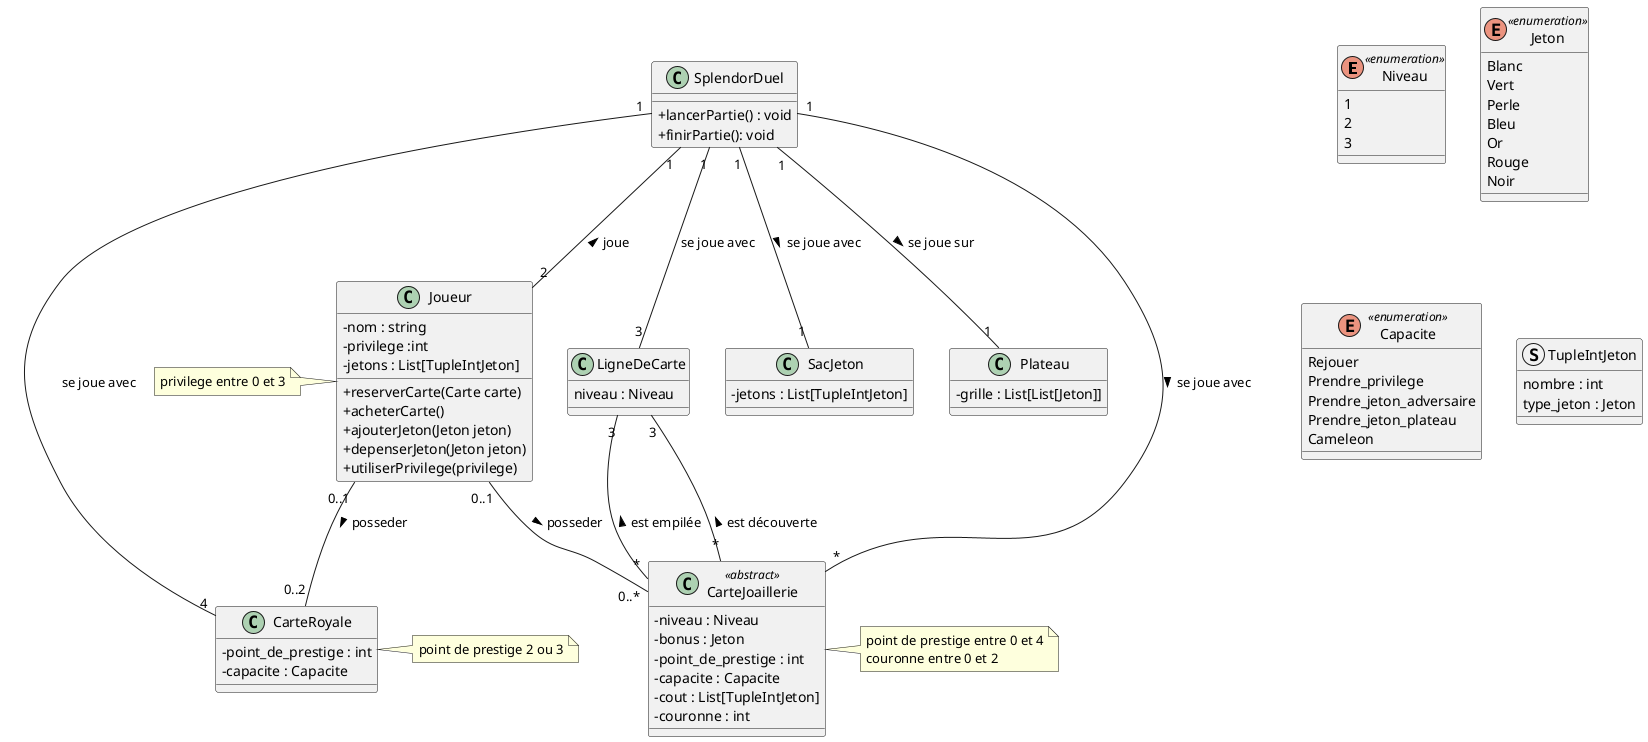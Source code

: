 @startuml
skinparam classAttributeIconSize 0



enum Niveau <<enumeration >> {
  1
  2
  3
}

enum Jeton <<enumeration >> {
  Blanc
  Vert
  Perle
  Bleu
  Or
  Rouge
  Noir
}

enum Capacite <<enumeration >> {
  Rejouer
  Prendre_privilege
  Prendre_jeton_adversaire
  Prendre_jeton_plateau
  Cameleon
}

struct TupleIntJeton {
  nombre : int
  type_jeton : Jeton
}

class SplendorDuel {

  + lancerPartie() : void
  + finirPartie(): void
}


class Joueur {
  - nom : string
  - privilege :int 
  - {field} jetons : List[TupleIntJeton]

  + reserverCarte(Carte carte)
  + acheterCarte()
  + ajouterJeton(Jeton jeton)
  + depenserJeton(Jeton jeton)
  + utiliserPrivilege(privilege)
}
note left of Joueur : privilege entre 0 et 3


class CarteJoaillerie <<abstract>>{
  - niveau : Niveau
  - bonus : Jeton
  - point_de_prestige : int
  - capacite : Capacite
  - {field} cout : List[TupleIntJeton]
  - couronne : int
}
note right of CarteJoaillerie : point de prestige entre 0 et 4\ncouronne entre 0 et 2


class CarteRoyale {
  - point_de_prestige : int
  - capacite : Capacite
}
note right of CarteRoyale :  point de prestige 2 ou 3


class SacJeton{
  - {field} jetons : List[TupleIntJeton]

}


class Plateau{
  - {field} grille : List[List[Jeton]]
}

class LigneDeCarte{
  niveau : Niveau
}


SplendorDuel "1" -- "2" Joueur : < joue
SplendorDuel "1" -- "1" Plateau : se joue sur >
SplendorDuel "1" -- "1" SacJeton : se joue avec >
SplendorDuel "1" -- "*" CarteJoaillerie : se joue avec >


SplendorDuel "1" -- "4" CarteRoyale : se joue avec 
SplendorDuel "1" -- "3" LigneDeCarte : se joue avec
LigneDeCarte "3" -- "*" CarteJoaillerie : < est empilée
LigneDeCarte "3" -- "*" CarteJoaillerie : < est découverte


Joueur "0..1" -- "0..*" CarteJoaillerie : posseder >
' CarteJoaillerie <|-- CarteNiveau1
' CarteJoaillerie <|-- CarteNiveau2
' CarteJoaillerie <|-- CarteNiveau3

Joueur "0..1" -- "0..2" CarteRoyale : posseder >


@enduml



